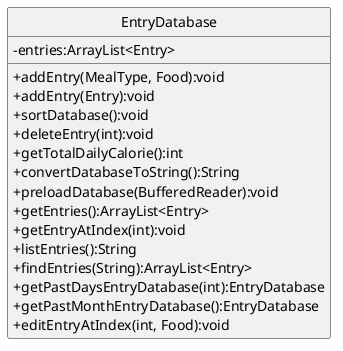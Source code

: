 @startuml
'https://plantuml.com/class-diagram

hide circle
skinparam classAttributeIconSize 0

class EntryDatabase {
- entries:ArrayList<Entry>
+ addEntry(MealType, Food):void
+ addEntry(Entry):void
+ sortDatabase():void
+ deleteEntry(int):void
+ getTotalDailyCalorie():int
+ convertDatabaseToString():String
+ preloadDatabase(BufferedReader):void
+ getEntries():ArrayList<Entry>
+ getEntryAtIndex(int):void
+ listEntries():String
+ findEntries(String):ArrayList<Entry>
+ getPastDaysEntryDatabase(int):EntryDatabase
+ getPastMonthEntryDatabase():EntryDatabase
+ editEntryAtIndex(int, Food):void
}


@enduml